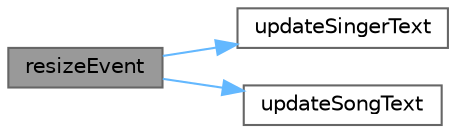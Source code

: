 digraph "resizeEvent"
{
 // LATEX_PDF_SIZE
  bgcolor="transparent";
  edge [fontname=Helvetica,fontsize=10,labelfontname=Helvetica,labelfontsize=10];
  node [fontname=Helvetica,fontsize=10,shape=box,height=0.2,width=0.4];
  rankdir="LR";
  Node1 [id="Node000001",label="resizeEvent",height=0.2,width=0.4,color="gray40", fillcolor="grey60", style="filled", fontcolor="black",tooltip="调整大小事件"];
  Node1 -> Node2 [id="edge1_Node000001_Node000002",color="steelblue1",style="solid",tooltip=" "];
  Node2 [id="Node000002",label="updateSingerText",height=0.2,width=0.4,color="grey40", fillcolor="white", style="filled",URL="$class_music_repo_block.html#a99b3226aaa69db0bbdc90fd3fb46d152",tooltip="更新歌手名称文本"];
  Node1 -> Node3 [id="edge2_Node000001_Node000003",color="steelblue1",style="solid",tooltip=" "];
  Node3 [id="Node000003",label="updateSongText",height=0.2,width=0.4,color="grey40", fillcolor="white", style="filled",URL="$class_music_repo_block.html#a46ae6233d063dd03d68aa50fb78a7052",tooltip="更新歌曲名称文本"];
}
